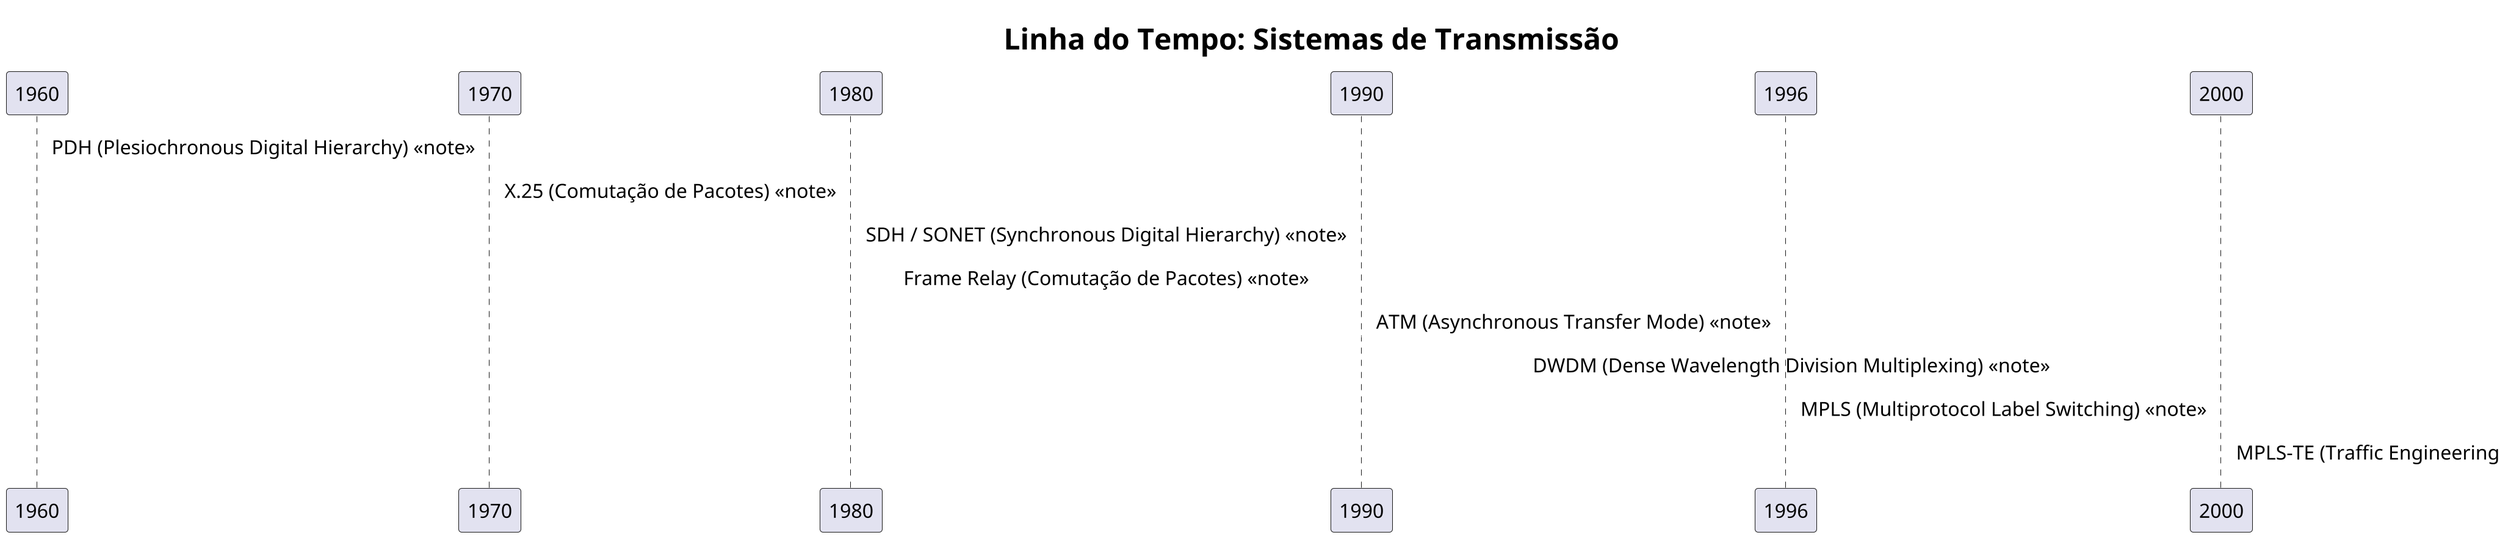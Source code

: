@startuml
skinparam monochrome false
skinparam defaultFontName Arial
skinparam backgroundColor white
skinparam ArrowColor #5D2E8C  // Roxo
skinparam defaultTextAlignment center

' Ajustes para aumentar a fonte e utilizar a paleta de cores
skinparam titleFontSize 24
skinparam defaultFontSize 16
skinparam defaultFontColor black
skinparam noteBackgroundColor #FF6F91  // Rosa para notas
skinparam noteBorderColor #C56C86  // Vinho claro para bordas de notas

title Linha do Tempo: Sistemas de Transmissão

scale 2

1960 --> 1970 : PDH (Plesiochronous Digital Hierarchy) <<note>>
1970 --> 1980 : X.25 (Comutação de Pacotes) <<note>>
1980 --> 1990 : SDH / SONET (Synchronous Digital Hierarchy) <<note>>
1980 --> 1990 : Frame Relay (Comutação de Pacotes) <<note>>
1990 --> 1996 : ATM (Asynchronous Transfer Mode) <<note>>
1990 --> 2000 : DWDM (Dense Wavelength Division Multiplexing) <<note>>
1996 --> 2000 : MPLS (Multiprotocol Label Switching) <<note>>
2000 --> 2010 : MPLS-TE (Traffic Engineering) <<note>>

@enduml